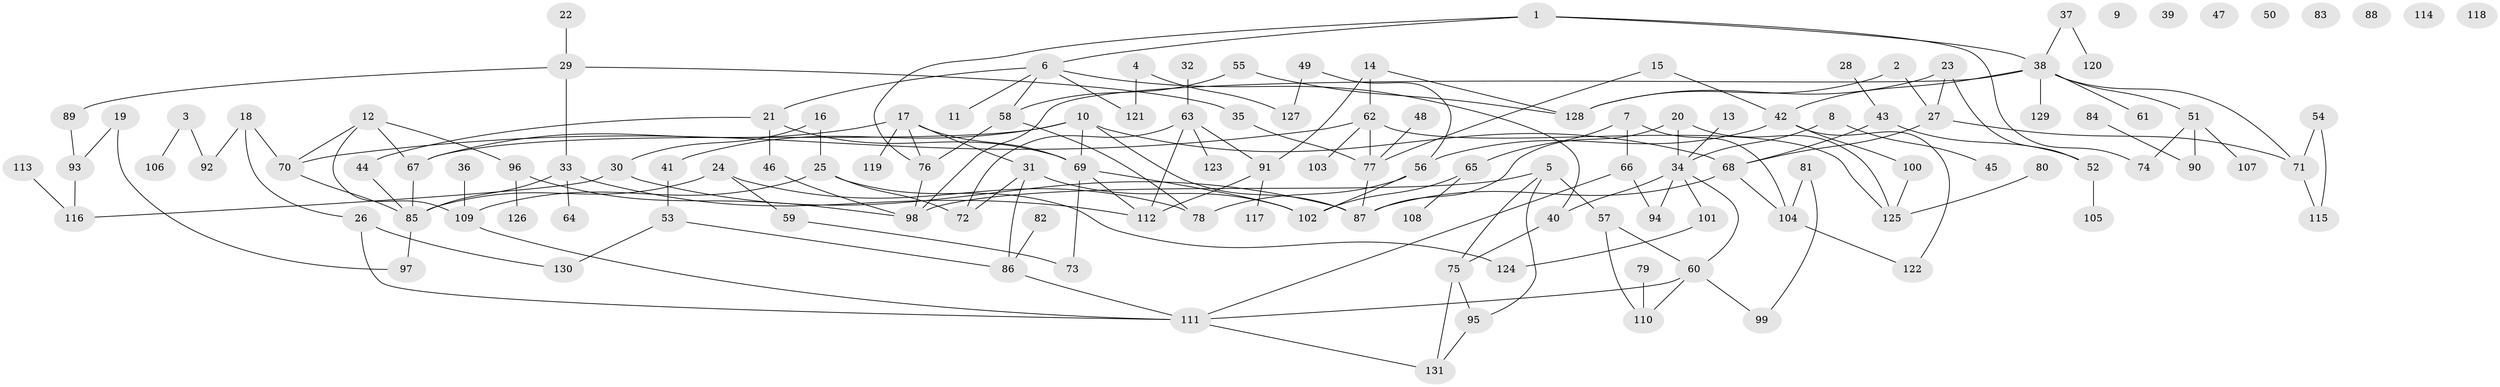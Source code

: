 // Generated by graph-tools (version 1.1) at 2025/00/03/09/25 03:00:40]
// undirected, 131 vertices, 175 edges
graph export_dot {
graph [start="1"]
  node [color=gray90,style=filled];
  1;
  2;
  3;
  4;
  5;
  6;
  7;
  8;
  9;
  10;
  11;
  12;
  13;
  14;
  15;
  16;
  17;
  18;
  19;
  20;
  21;
  22;
  23;
  24;
  25;
  26;
  27;
  28;
  29;
  30;
  31;
  32;
  33;
  34;
  35;
  36;
  37;
  38;
  39;
  40;
  41;
  42;
  43;
  44;
  45;
  46;
  47;
  48;
  49;
  50;
  51;
  52;
  53;
  54;
  55;
  56;
  57;
  58;
  59;
  60;
  61;
  62;
  63;
  64;
  65;
  66;
  67;
  68;
  69;
  70;
  71;
  72;
  73;
  74;
  75;
  76;
  77;
  78;
  79;
  80;
  81;
  82;
  83;
  84;
  85;
  86;
  87;
  88;
  89;
  90;
  91;
  92;
  93;
  94;
  95;
  96;
  97;
  98;
  99;
  100;
  101;
  102;
  103;
  104;
  105;
  106;
  107;
  108;
  109;
  110;
  111;
  112;
  113;
  114;
  115;
  116;
  117;
  118;
  119;
  120;
  121;
  122;
  123;
  124;
  125;
  126;
  127;
  128;
  129;
  130;
  131;
  1 -- 6;
  1 -- 38;
  1 -- 74;
  1 -- 76;
  2 -- 27;
  2 -- 128;
  3 -- 92;
  3 -- 106;
  4 -- 121;
  4 -- 127;
  5 -- 57;
  5 -- 75;
  5 -- 95;
  5 -- 98;
  6 -- 11;
  6 -- 21;
  6 -- 40;
  6 -- 58;
  6 -- 121;
  7 -- 65;
  7 -- 66;
  7 -- 104;
  8 -- 34;
  8 -- 45;
  10 -- 41;
  10 -- 67;
  10 -- 68;
  10 -- 69;
  10 -- 87;
  12 -- 67;
  12 -- 70;
  12 -- 96;
  12 -- 109;
  13 -- 34;
  14 -- 62;
  14 -- 91;
  14 -- 128;
  15 -- 42;
  15 -- 77;
  16 -- 25;
  16 -- 30;
  17 -- 31;
  17 -- 67;
  17 -- 69;
  17 -- 76;
  17 -- 119;
  18 -- 26;
  18 -- 70;
  18 -- 92;
  19 -- 93;
  19 -- 97;
  20 -- 34;
  20 -- 87;
  20 -- 125;
  21 -- 44;
  21 -- 46;
  21 -- 69;
  22 -- 29;
  23 -- 27;
  23 -- 52;
  23 -- 128;
  24 -- 59;
  24 -- 78;
  24 -- 85;
  25 -- 72;
  25 -- 109;
  25 -- 124;
  26 -- 111;
  26 -- 130;
  27 -- 68;
  27 -- 71;
  28 -- 43;
  29 -- 33;
  29 -- 35;
  29 -- 89;
  30 -- 87;
  30 -- 116;
  31 -- 72;
  31 -- 86;
  31 -- 102;
  32 -- 63;
  33 -- 64;
  33 -- 85;
  33 -- 112;
  34 -- 40;
  34 -- 60;
  34 -- 94;
  34 -- 101;
  35 -- 77;
  36 -- 109;
  37 -- 38;
  37 -- 120;
  38 -- 42;
  38 -- 51;
  38 -- 61;
  38 -- 71;
  38 -- 98;
  38 -- 129;
  40 -- 75;
  41 -- 53;
  42 -- 56;
  42 -- 100;
  42 -- 122;
  43 -- 52;
  43 -- 68;
  44 -- 85;
  46 -- 98;
  48 -- 77;
  49 -- 56;
  49 -- 127;
  51 -- 74;
  51 -- 90;
  51 -- 107;
  52 -- 105;
  53 -- 86;
  53 -- 130;
  54 -- 71;
  54 -- 115;
  55 -- 58;
  55 -- 128;
  56 -- 78;
  56 -- 102;
  57 -- 60;
  57 -- 110;
  58 -- 76;
  58 -- 78;
  59 -- 73;
  60 -- 99;
  60 -- 110;
  60 -- 111;
  62 -- 70;
  62 -- 77;
  62 -- 103;
  62 -- 125;
  63 -- 72;
  63 -- 91;
  63 -- 112;
  63 -- 123;
  65 -- 102;
  65 -- 108;
  66 -- 94;
  66 -- 111;
  67 -- 85;
  68 -- 87;
  68 -- 104;
  69 -- 73;
  69 -- 102;
  69 -- 112;
  70 -- 85;
  71 -- 115;
  75 -- 95;
  75 -- 131;
  76 -- 98;
  77 -- 87;
  79 -- 110;
  80 -- 125;
  81 -- 99;
  81 -- 104;
  82 -- 86;
  84 -- 90;
  85 -- 97;
  86 -- 111;
  89 -- 93;
  91 -- 112;
  91 -- 117;
  93 -- 116;
  95 -- 131;
  96 -- 98;
  96 -- 126;
  100 -- 125;
  101 -- 124;
  104 -- 122;
  109 -- 111;
  111 -- 131;
  113 -- 116;
}
